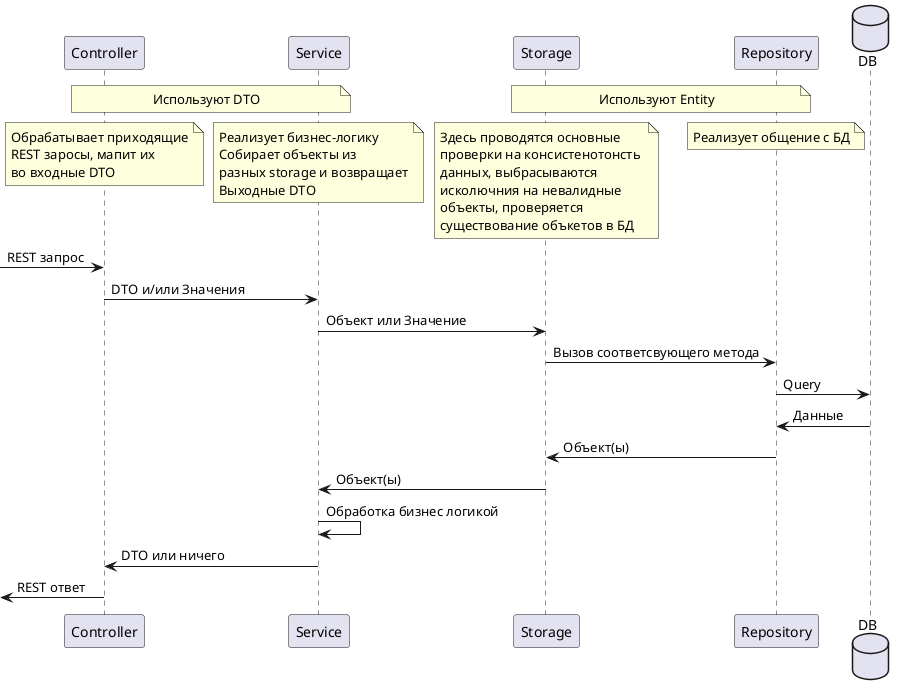 @startuml

participant Controller
participant Service
participant Storage
participant Repository
database DB

note over Controller, Service
Используют DTO
end note 
/ note over Storage, Repository
Используют Entity
end note
note over Controller 
Обрабатывает приходящие
REST заросы, мапит их 
во входные DTO
end note
/ note over Service
Реализует бизнес-логику
Собирает объекты из 
разных storage и возвращает
Выходные DTO
end note
/ note over Storage
Здесь проводятся основные
проверки на консистенотонсть 
данных, выбрасываются 
исколючния на невалидные 
объекты, проверяется 
существование объкетов в БД
end note
/ note over Repository
Реализует общение с БД
end note

-> Controller : REST запрос
Controller -> Service : DTO и/или Значения

Service -> Storage : Объект или Значение
Storage -> Repository : Вызов соответсвующего метода
Repository -> DB : Query
DB -> Repository : Данные
Repository -> Storage : Объект(ы)

Storage -> Service : Объект(ы)
Service -> Service : Обработка бизнес логикой
Service -> Controller : DTO или ничего

<- Controller : REST ответ

@enduml